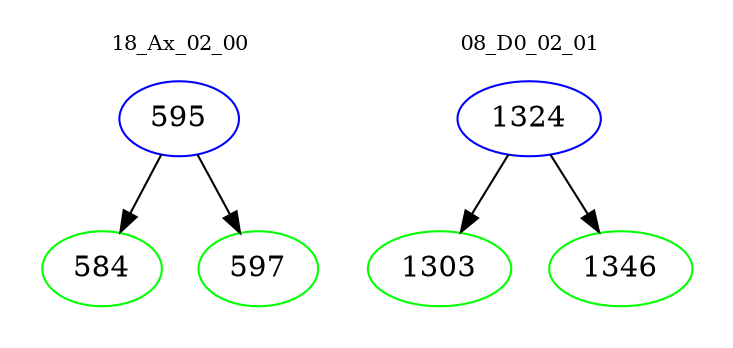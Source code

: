 digraph{
subgraph cluster_0 {
color = white
label = "18_Ax_02_00";
fontsize=10;
T0_595 [label="595", color="blue"]
T0_595 -> T0_584 [color="black"]
T0_584 [label="584", color="green"]
T0_595 -> T0_597 [color="black"]
T0_597 [label="597", color="green"]
}
subgraph cluster_1 {
color = white
label = "08_D0_02_01";
fontsize=10;
T1_1324 [label="1324", color="blue"]
T1_1324 -> T1_1303 [color="black"]
T1_1303 [label="1303", color="green"]
T1_1324 -> T1_1346 [color="black"]
T1_1346 [label="1346", color="green"]
}
}
